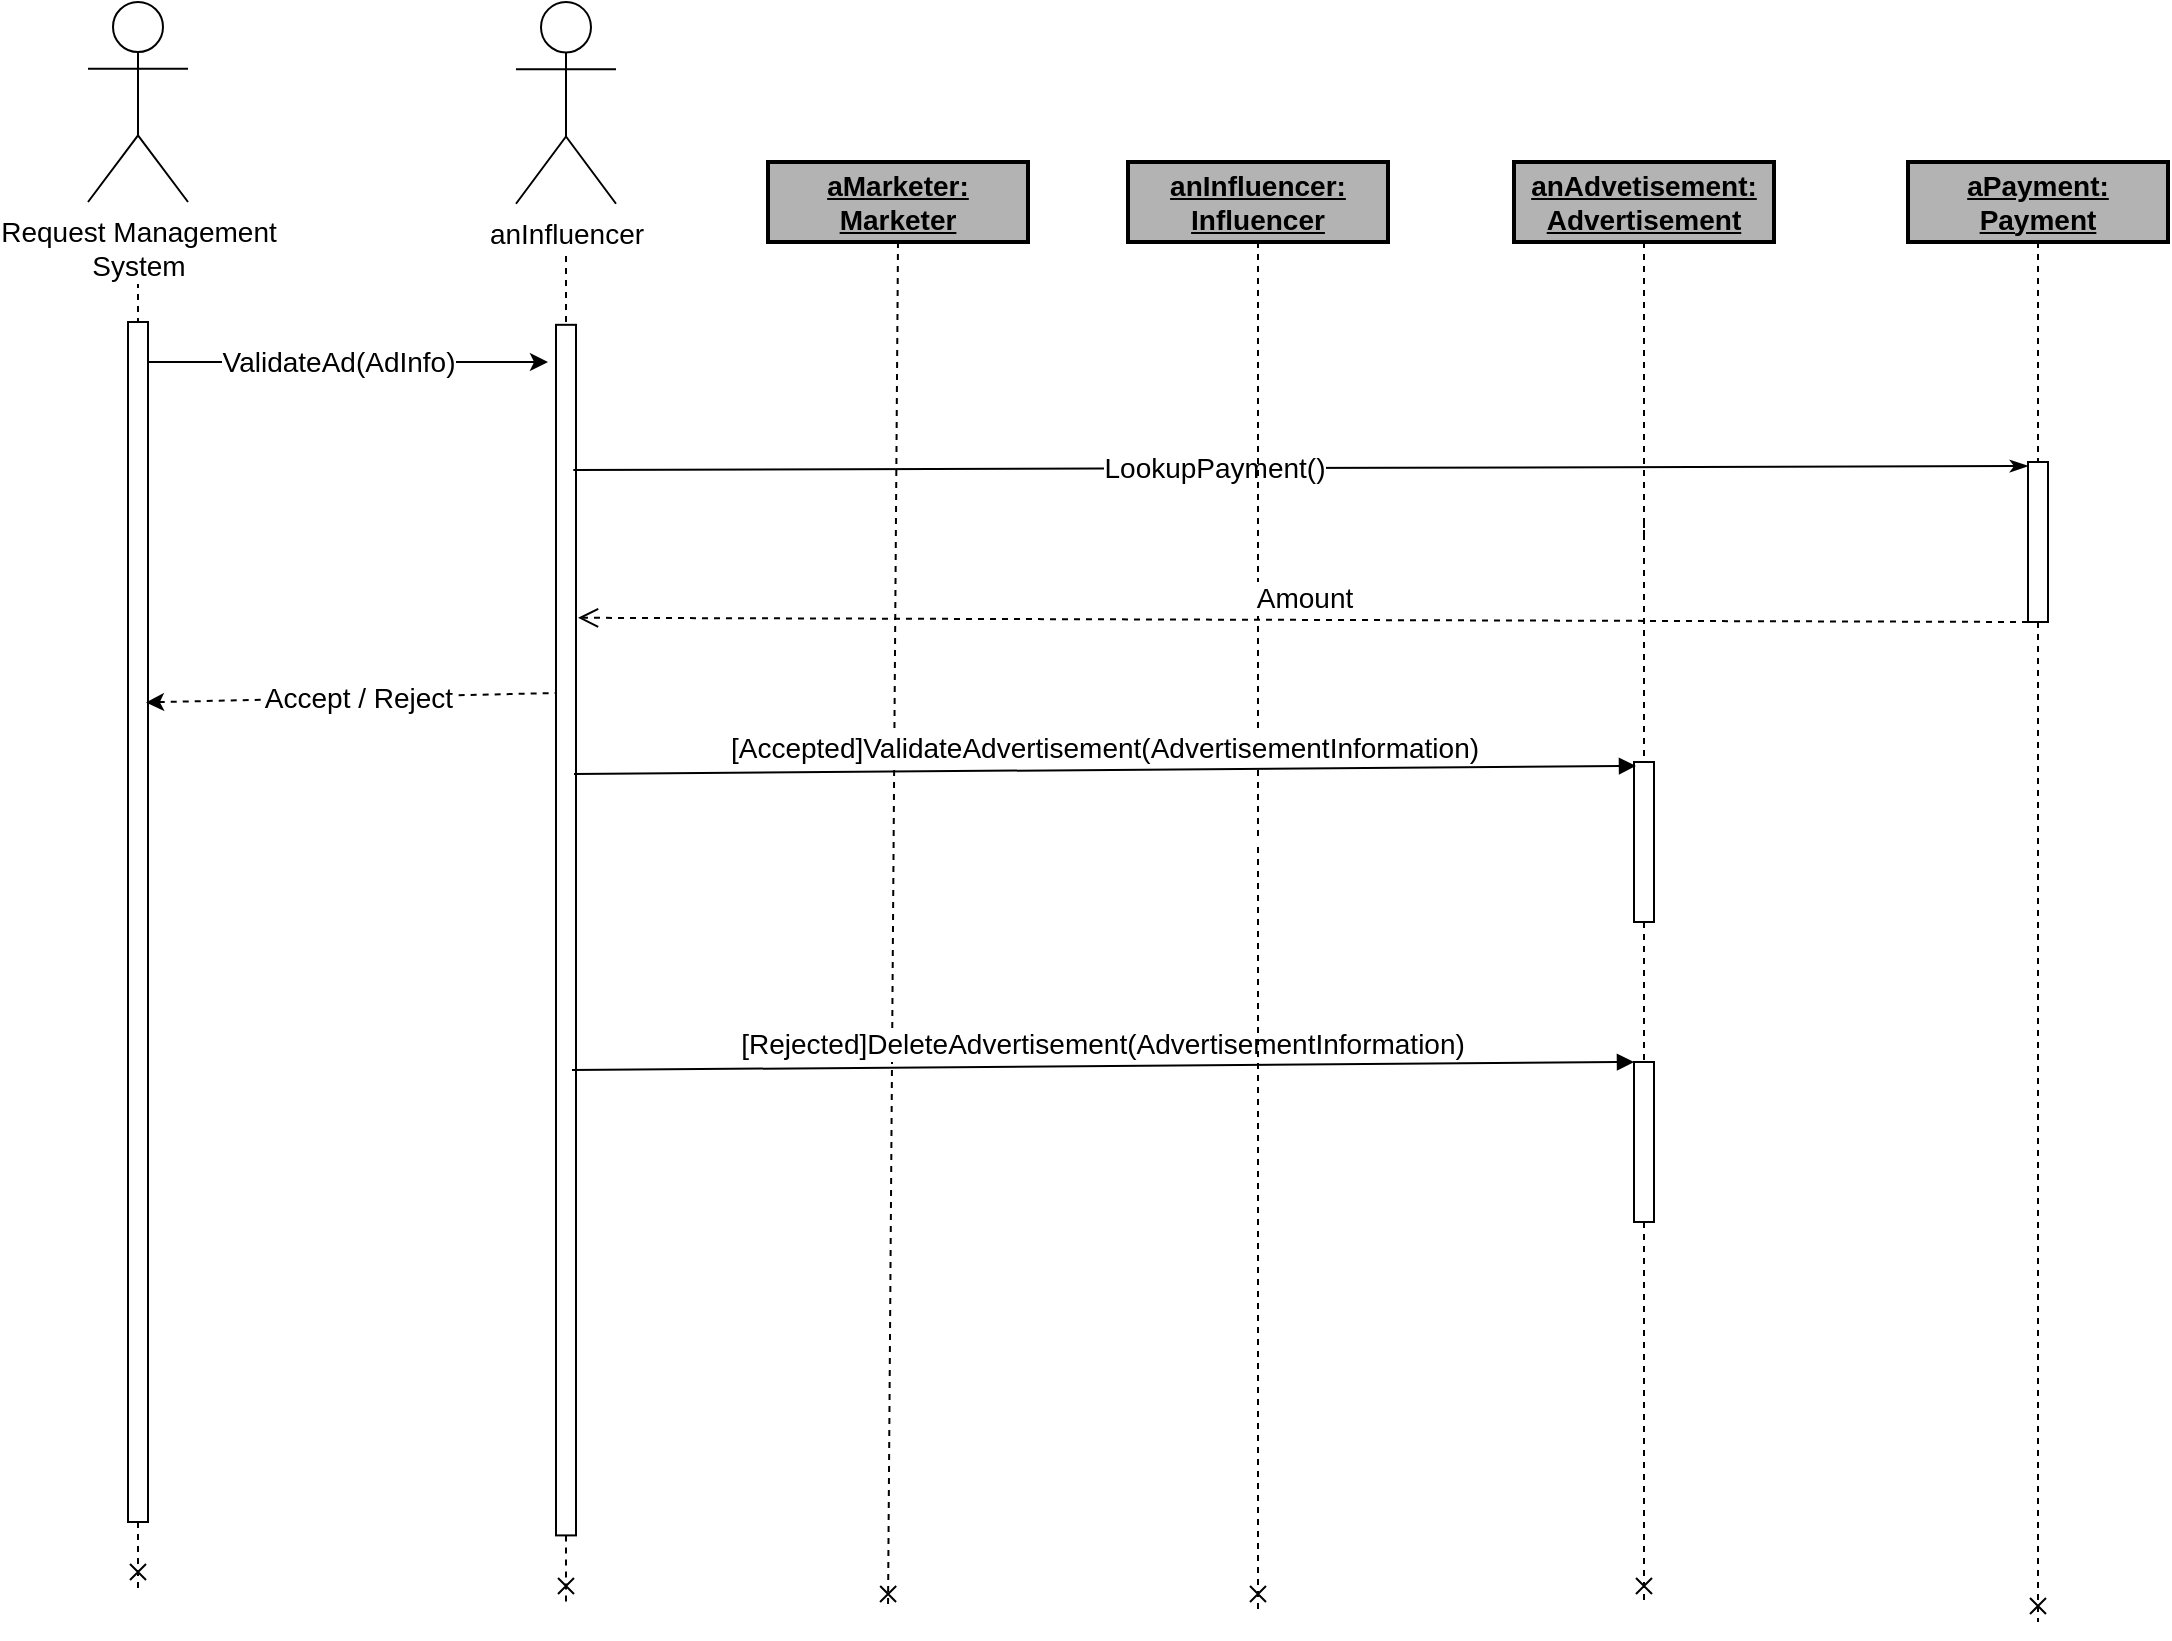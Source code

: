 <mxfile version="12.4.7" type="google"><diagram id="Xu7hAwpWHqqz043k15y8" name="Page-1"><mxGraphModel dx="1024" dy="584" grid="1" gridSize="10" guides="1" tooltips="1" connect="1" arrows="1" fold="1" page="1" pageScale="1" pageWidth="850" pageHeight="1100" math="0" shadow="0"><root><mxCell id="0"/><mxCell id="1" parent="0"/><mxCell id="eI447mRiReDyooh-H_tk-5" value="" style="group;fontSize=14;" parent="1" vertex="1" connectable="0"><mxGeometry x="70" y="40" width="50" height="793" as="geometry"/></mxCell><mxCell id="eI447mRiReDyooh-H_tk-10" style="rounded=0;orthogonalLoop=1;jettySize=auto;html=1;dashed=1;endArrow=none;endFill=0;fontSize=14;" parent="eI447mRiReDyooh-H_tk-5" target="eI447mRiReDyooh-H_tk-3" edge="1"><mxGeometry relative="1" as="geometry"><mxPoint x="95" y="833" as="targetPoint"/><mxPoint x="25" y="110" as="sourcePoint"/></mxGeometry></mxCell><mxCell id="eI447mRiReDyooh-H_tk-2" style="rounded=0;orthogonalLoop=1;jettySize=auto;html=1;dashed=1;endArrow=cross;endFill=0;fontSize=14;" parent="eI447mRiReDyooh-H_tk-5" source="eI447mRiReDyooh-H_tk-3" edge="1"><mxGeometry relative="1" as="geometry"><mxPoint x="25" y="793" as="targetPoint"/><mxPoint x="25" y="113" as="sourcePoint"/></mxGeometry></mxCell><mxCell id="4Tu1oQqfwqeqmw-D4zRC-1" value="&lt;div style=&quot;font-size: 14px&quot;&gt;Request Management &lt;br style=&quot;font-size: 14px&quot;&gt;&lt;/div&gt;&lt;div style=&quot;font-size: 14px&quot;&gt;System&lt;br style=&quot;font-size: 14px&quot;&gt;&lt;/div&gt;" style="shape=umlActor;verticalLabelPosition=bottom;labelBackgroundColor=#ffffff;verticalAlign=top;html=1;outlineConnect=0;fontSize=14;" parent="eI447mRiReDyooh-H_tk-5" vertex="1"><mxGeometry width="50" height="100" as="geometry"/></mxCell><mxCell id="eI447mRiReDyooh-H_tk-3" value="" style="html=1;points=[];perimeter=orthogonalPerimeter;rounded=0;shadow=0;comic=0;labelBackgroundColor=none;strokeWidth=1;fontFamily=Verdana;fontSize=14;align=center;" parent="eI447mRiReDyooh-H_tk-5" vertex="1"><mxGeometry x="20" y="160" width="10" height="600" as="geometry"/></mxCell><mxCell id="eI447mRiReDyooh-H_tk-21" value="" style="endArrow=none;html=1;entryX=0.1;entryY=0.238;entryDx=0;entryDy=0;entryPerimeter=0;dashed=1;fontSize=14;endFill=0;startArrow=classic;startFill=1;exitX=0.9;exitY=0.317;exitDx=0;exitDy=0;exitPerimeter=0;" parent="eI447mRiReDyooh-H_tk-5" edge="1" source="eI447mRiReDyooh-H_tk-3"><mxGeometry width="50" height="50" relative="1" as="geometry"><mxPoint x="30" y="340" as="sourcePoint"/><mxPoint x="235" y="345.473" as="targetPoint"/></mxGeometry></mxCell><mxCell id="eI447mRiReDyooh-H_tk-22" value="Accept / Reject" style="text;html=1;align=center;verticalAlign=middle;resizable=0;points=[];;labelBackgroundColor=#ffffff;fontSize=14;" parent="eI447mRiReDyooh-H_tk-21" vertex="1" connectable="0"><mxGeometry x="-0.143" y="-2" relative="1" as="geometry"><mxPoint x="17" y="-2" as="offset"/></mxGeometry></mxCell><mxCell id="eI447mRiReDyooh-H_tk-6" value="" style="group;fontSize=14;" parent="1" vertex="1" connectable="0"><mxGeometry x="284" y="40" width="50" height="800" as="geometry"/></mxCell><mxCell id="eI447mRiReDyooh-H_tk-16" style="rounded=0;orthogonalLoop=1;jettySize=auto;html=1;dashed=1;endArrow=none;endFill=0;fontSize=14;" parent="eI447mRiReDyooh-H_tk-6" target="eI447mRiReDyooh-H_tk-15" edge="1"><mxGeometry relative="1" as="geometry"><mxPoint x="248" y="840.353" as="targetPoint"/><mxPoint x="25" y="121.059" as="sourcePoint"/></mxGeometry></mxCell><mxCell id="eI447mRiReDyooh-H_tk-7" style="rounded=0;orthogonalLoop=1;jettySize=auto;html=1;dashed=1;endArrow=cross;endFill=0;fontSize=14;" parent="eI447mRiReDyooh-H_tk-6" source="eI447mRiReDyooh-H_tk-15" edge="1"><mxGeometry relative="1" as="geometry"><mxPoint x="25" y="800" as="targetPoint"/><mxPoint x="25" y="113.997" as="sourcePoint"/></mxGeometry></mxCell><mxCell id="eI447mRiReDyooh-H_tk-8" value="anInfluencer" style="shape=umlActor;verticalLabelPosition=bottom;labelBackgroundColor=#ffffff;verticalAlign=top;html=1;outlineConnect=0;fontSize=14;" parent="eI447mRiReDyooh-H_tk-6" vertex="1"><mxGeometry width="50" height="100.883" as="geometry"/></mxCell><mxCell id="eI447mRiReDyooh-H_tk-15" value="" style="html=1;points=[];perimeter=orthogonalPerimeter;rounded=0;shadow=0;comic=0;labelBackgroundColor=none;strokeWidth=1;fontFamily=Verdana;fontSize=14;align=center;" parent="eI447mRiReDyooh-H_tk-6" vertex="1"><mxGeometry x="20" y="161.412" width="10" height="605.296" as="geometry"/></mxCell><mxCell id="eI447mRiReDyooh-H_tk-14" value="" style="endArrow=classic;html=1;fontSize=14;" parent="1" edge="1"><mxGeometry width="50" height="50" relative="1" as="geometry"><mxPoint x="100" y="220" as="sourcePoint"/><mxPoint x="300" y="220" as="targetPoint"/></mxGeometry></mxCell><mxCell id="eI447mRiReDyooh-H_tk-17" value="ValidateAd(AdInfo)" style="text;html=1;align=center;verticalAlign=middle;resizable=0;points=[];;labelBackgroundColor=#ffffff;fontSize=14;" parent="eI447mRiReDyooh-H_tk-14" vertex="1" connectable="0"><mxGeometry x="-0.143" y="-2" relative="1" as="geometry"><mxPoint x="9" y="-2" as="offset"/></mxGeometry></mxCell><mxCell id="eI447mRiReDyooh-H_tk-28" value="" style="group;fontSize=14;" parent="1" vertex="1" connectable="0"><mxGeometry x="410" y="120" width="130" height="724" as="geometry"/></mxCell><mxCell id="eI447mRiReDyooh-H_tk-27" style="edgeStyle=none;rounded=0;orthogonalLoop=1;jettySize=auto;html=1;exitX=0.5;exitY=1;exitDx=0;exitDy=0;dashed=1;startArrow=none;startFill=0;endArrow=cross;endFill=0;fontSize=14;" parent="eI447mRiReDyooh-H_tk-28" source="eI447mRiReDyooh-H_tk-26" edge="1"><mxGeometry relative="1" as="geometry"><mxPoint x="60" y="724" as="targetPoint"/></mxGeometry></mxCell><mxCell id="eI447mRiReDyooh-H_tk-26" value="&lt;b style=&quot;font-size: 14px;&quot;&gt;&lt;u style=&quot;font-size: 14px;&quot;&gt;aMarketer: Marketer&lt;/u&gt;&lt;/b&gt;" style="rounded=0;whiteSpace=wrap;html=1;fillColor=#B3B3B3;strokeWidth=2;fontSize=14;" parent="eI447mRiReDyooh-H_tk-28" vertex="1"><mxGeometry width="130" height="40" as="geometry"/></mxCell><mxCell id="eI447mRiReDyooh-H_tk-59" value="" style="endArrow=classicThin;html=1;endFill=1;startArrow=none;startFill=0;fontSize=14;exitX=0.865;exitY=0.68;exitDx=0;exitDy=0;exitPerimeter=0;" parent="eI447mRiReDyooh-H_tk-28" edge="1"><mxGeometry width="50" height="50" relative="1" as="geometry"><mxPoint x="-97.35" y="154.014" as="sourcePoint"/><mxPoint x="630" y="152" as="targetPoint"/></mxGeometry></mxCell><mxCell id="eI447mRiReDyooh-H_tk-60" value="LookupPayment()" style="text;html=1;align=center;verticalAlign=middle;resizable=0;points=[];;labelBackgroundColor=#ffffff;fontSize=14;" parent="eI447mRiReDyooh-H_tk-59" vertex="1" connectable="0"><mxGeometry x="-0.143" y="-2" relative="1" as="geometry"><mxPoint x="9" y="-2" as="offset"/></mxGeometry></mxCell><mxCell id="eI447mRiReDyooh-H_tk-29" value="" style="group;fontSize=14;" parent="1" vertex="1" connectable="0"><mxGeometry x="770" y="120" width="130" height="724" as="geometry"/></mxCell><mxCell id="eI447mRiReDyooh-H_tk-30" style="edgeStyle=none;rounded=0;orthogonalLoop=1;jettySize=auto;html=1;exitX=0.5;exitY=1;exitDx=0;exitDy=0;dashed=1;startArrow=none;startFill=0;endArrow=cross;endFill=0;fontSize=14;" parent="eI447mRiReDyooh-H_tk-29" source="vkKlOrxGpW9h2bAI73Aq-8" edge="1"><mxGeometry relative="1" as="geometry"><mxPoint x="78" y="720" as="targetPoint"/></mxGeometry></mxCell><mxCell id="eI447mRiReDyooh-H_tk-31" value="&lt;b style=&quot;font-size: 14px;&quot;&gt;&lt;u style=&quot;font-size: 14px;&quot;&gt;anAdvetisement: Advertisement&lt;br style=&quot;font-size: 14px;&quot;&gt;&lt;/u&gt;&lt;/b&gt;" style="rounded=0;whiteSpace=wrap;html=1;fillColor=#B3B3B3;strokeWidth=2;fontSize=14;" parent="eI447mRiReDyooh-H_tk-29" vertex="1"><mxGeometry x="13" width="130" height="40" as="geometry"/></mxCell><mxCell id="eI447mRiReDyooh-H_tk-38" value="" style="html=1;points=[];perimeter=orthogonalPerimeter;strokeWidth=1;fillColor=#FFFFFF;fontSize=14;" parent="eI447mRiReDyooh-H_tk-29" vertex="1"><mxGeometry x="73" y="300" width="10" height="80" as="geometry"/></mxCell><mxCell id="eI447mRiReDyooh-H_tk-41" style="edgeStyle=none;rounded=0;orthogonalLoop=1;jettySize=auto;html=1;exitX=0.5;exitY=1;exitDx=0;exitDy=0;dashed=1;startArrow=none;startFill=0;endArrow=none;endFill=0;fontSize=14;" parent="eI447mRiReDyooh-H_tk-29" target="eI447mRiReDyooh-H_tk-38" edge="1"><mxGeometry relative="1" as="geometry"><mxPoint x="848" y="840" as="targetPoint"/><mxPoint x="78" y="180" as="sourcePoint"/></mxGeometry></mxCell><mxCell id="GpgMGcQjanAQHC9AYJ7_-1" style="edgeStyle=none;rounded=0;orthogonalLoop=1;jettySize=auto;html=1;exitX=0.5;exitY=1;exitDx=0;exitDy=0;dashed=1;startArrow=none;startFill=0;endArrow=none;endFill=0;fontSize=14;" parent="eI447mRiReDyooh-H_tk-29" source="eI447mRiReDyooh-H_tk-31" edge="1"><mxGeometry relative="1" as="geometry"><mxPoint x="78" y="190" as="targetPoint"/><mxPoint x="848" y="160" as="sourcePoint"/></mxGeometry></mxCell><mxCell id="vkKlOrxGpW9h2bAI73Aq-7" value="[Rejected]DeleteAdvertisement(AdvertisementInformation)" style="html=1;verticalAlign=bottom;endArrow=block;entryX=0;entryY=0;strokeWidth=1;exitX=0.9;exitY=0.865;exitDx=0;exitDy=0;exitPerimeter=0;fontSize=14;" edge="1" parent="eI447mRiReDyooh-H_tk-29"><mxGeometry relative="1" as="geometry"><mxPoint x="-458" y="454.034" as="sourcePoint"/><mxPoint x="73" y="450.0" as="targetPoint"/></mxGeometry></mxCell><mxCell id="vkKlOrxGpW9h2bAI73Aq-8" value="" style="html=1;points=[];perimeter=orthogonalPerimeter;strokeWidth=1;fillColor=#FFFFFF;fontSize=14;" vertex="1" parent="eI447mRiReDyooh-H_tk-29"><mxGeometry x="73" y="450" width="10" height="80" as="geometry"/></mxCell><mxCell id="vkKlOrxGpW9h2bAI73Aq-9" style="edgeStyle=none;rounded=0;orthogonalLoop=1;jettySize=auto;html=1;exitX=0.5;exitY=1;exitDx=0;exitDy=0;dashed=1;startArrow=none;startFill=0;endArrow=none;endFill=0;fontSize=14;" edge="1" parent="eI447mRiReDyooh-H_tk-29" source="eI447mRiReDyooh-H_tk-38" target="vkKlOrxGpW9h2bAI73Aq-8"><mxGeometry relative="1" as="geometry"><mxPoint x="848" y="840" as="targetPoint"/><mxPoint x="848" y="500" as="sourcePoint"/></mxGeometry></mxCell><mxCell id="eI447mRiReDyooh-H_tk-32" value="" style="group;fontSize=14;" parent="1" vertex="1" connectable="0"><mxGeometry x="590" y="120" width="130" height="724" as="geometry"/></mxCell><mxCell id="eI447mRiReDyooh-H_tk-33" style="edgeStyle=none;rounded=0;orthogonalLoop=1;jettySize=auto;html=1;exitX=0.5;exitY=1;exitDx=0;exitDy=0;dashed=1;startArrow=none;startFill=0;endArrow=cross;endFill=0;fontSize=14;" parent="eI447mRiReDyooh-H_tk-32" edge="1"><mxGeometry relative="1" as="geometry"><mxPoint x="65" y="724" as="targetPoint"/><mxPoint x="65" y="342.5" as="sourcePoint"/></mxGeometry></mxCell><mxCell id="eI447mRiReDyooh-H_tk-34" value="&lt;b style=&quot;font-size: 14px;&quot;&gt;&lt;u style=&quot;font-size: 14px;&quot;&gt;anInfluencer: Influencer&lt;br style=&quot;font-size: 14px;&quot;&gt;&lt;/u&gt;&lt;/b&gt;" style="rounded=0;whiteSpace=wrap;html=1;fillColor=#B3B3B3;strokeWidth=2;fontSize=14;" parent="eI447mRiReDyooh-H_tk-32" vertex="1"><mxGeometry width="130" height="40" as="geometry"/></mxCell><mxCell id="eI447mRiReDyooh-H_tk-54" style="edgeStyle=none;rounded=0;orthogonalLoop=1;jettySize=auto;html=1;exitX=0.5;exitY=1;exitDx=0;exitDy=0;dashed=1;startArrow=none;startFill=0;endArrow=none;endFill=0;fontSize=14;" parent="eI447mRiReDyooh-H_tk-32" source="eI447mRiReDyooh-H_tk-34" edge="1"><mxGeometry relative="1" as="geometry"><mxPoint x="65" y="340" as="targetPoint"/><mxPoint x="655" y="160.0" as="sourcePoint"/></mxGeometry></mxCell><mxCell id="eI447mRiReDyooh-H_tk-39" value="[Accepted]ValidateAdvertisement(AdvertisementInformation)" style="html=1;verticalAlign=bottom;endArrow=block;entryX=0;entryY=0;strokeWidth=1;exitX=0.9;exitY=0.865;exitDx=0;exitDy=0;exitPerimeter=0;fontSize=14;" parent="1" edge="1"><mxGeometry relative="1" as="geometry"><mxPoint x="313" y="425.994" as="sourcePoint"/><mxPoint x="844" y="421.96" as="targetPoint"/></mxGeometry></mxCell><mxCell id="eI447mRiReDyooh-H_tk-49" style="edgeStyle=none;rounded=0;orthogonalLoop=1;jettySize=auto;html=1;startArrow=none;startFill=0;endArrow=cross;endFill=0;strokeWidth=1;fontSize=14;dashed=1;" parent="1" source="eI447mRiReDyooh-H_tk-61" edge="1"><mxGeometry relative="1" as="geometry"><mxPoint x="1045" y="850" as="targetPoint"/></mxGeometry></mxCell><mxCell id="eI447mRiReDyooh-H_tk-48" value="&lt;u&gt;&lt;b&gt;aPayment: Payment&lt;/b&gt;&lt;/u&gt;" style="rounded=0;whiteSpace=wrap;html=1;fillColor=#B3B3B3;strokeWidth=2;fontSize=14;" parent="1" vertex="1"><mxGeometry x="980" y="120" width="130" height="40" as="geometry"/></mxCell><mxCell id="eI447mRiReDyooh-H_tk-61" value="" style="html=1;points=[];perimeter=orthogonalPerimeter;strokeWidth=1;fillColor=#FFFFFF;fontSize=14;" parent="1" vertex="1"><mxGeometry x="1040" y="270" width="10" height="80" as="geometry"/></mxCell><mxCell id="eI447mRiReDyooh-H_tk-62" style="edgeStyle=none;rounded=0;orthogonalLoop=1;jettySize=auto;html=1;startArrow=none;startFill=0;endArrow=none;endFill=0;strokeWidth=1;fontSize=14;dashed=1;" parent="1" source="eI447mRiReDyooh-H_tk-48" target="eI447mRiReDyooh-H_tk-61" edge="1"><mxGeometry relative="1" as="geometry"><mxPoint x="1045" y="850" as="targetPoint"/><mxPoint x="1045" y="160.0" as="sourcePoint"/></mxGeometry></mxCell><mxCell id="eI447mRiReDyooh-H_tk-63" value="Amount" style="html=1;verticalAlign=bottom;endArrow=open;dashed=1;endSize=8;strokeWidth=1;fontSize=14;exitX=0;exitY=1;exitDx=0;exitDy=0;exitPerimeter=0;entryX=1.1;entryY=0.242;entryDx=0;entryDy=0;entryPerimeter=0;" parent="1" source="eI447mRiReDyooh-H_tk-61" edge="1" target="eI447mRiReDyooh-H_tk-15"><mxGeometry relative="1" as="geometry"><mxPoint x="1030" y="690" as="sourcePoint"/><mxPoint x="316" y="690" as="targetPoint"/></mxGeometry></mxCell></root></mxGraphModel></diagram></mxfile>